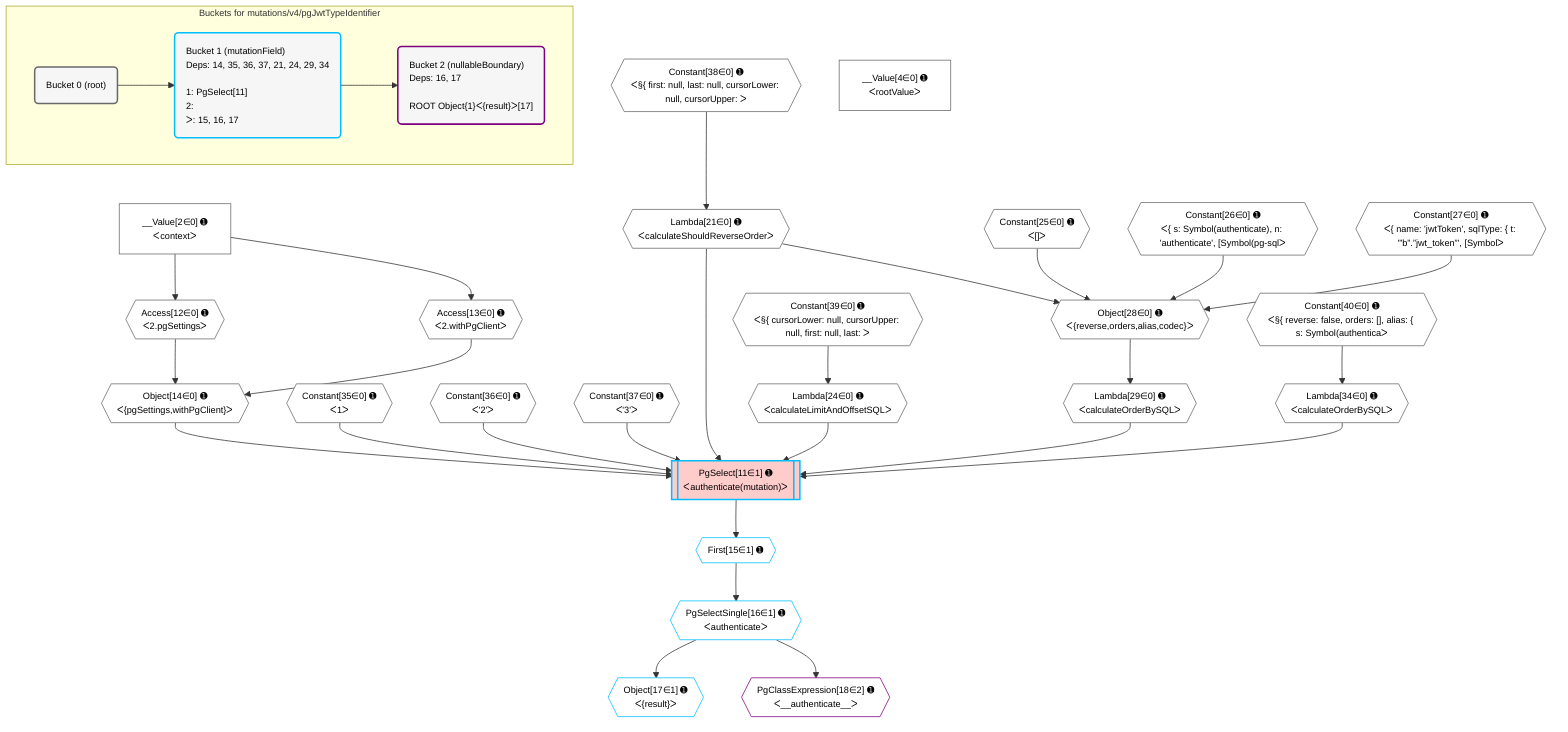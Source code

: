 %%{init: {'themeVariables': { 'fontSize': '12px'}}}%%
graph TD
    classDef path fill:#eee,stroke:#000,color:#000
    classDef plan fill:#fff,stroke-width:1px,color:#000
    classDef itemplan fill:#fff,stroke-width:2px,color:#000
    classDef unbatchedplan fill:#dff,stroke-width:1px,color:#000
    classDef sideeffectplan fill:#fcc,stroke-width:2px,color:#000
    classDef bucket fill:#f6f6f6,color:#000,stroke-width:2px,text-align:left


    %% plan dependencies
    Object28{{"Object[28∈0] ➊<br />ᐸ{reverse,orders,alias,codec}ᐳ"}}:::plan
    Lambda21{{"Lambda[21∈0] ➊<br />ᐸcalculateShouldReverseOrderᐳ"}}:::plan
    Constant25{{"Constant[25∈0] ➊<br />ᐸ[]ᐳ"}}:::plan
    Constant26{{"Constant[26∈0] ➊<br />ᐸ{ s: Symbol(authenticate), n: 'authenticate', [Symbol(pg-sqlᐳ"}}:::plan
    Constant27{{"Constant[27∈0] ➊<br />ᐸ{ name: 'jwtToken', sqlType: { t: '”b”.”jwt_token”', [Symbolᐳ"}}:::plan
    Lambda21 & Constant25 & Constant26 & Constant27 --> Object28
    Object14{{"Object[14∈0] ➊<br />ᐸ{pgSettings,withPgClient}ᐳ"}}:::plan
    Access12{{"Access[12∈0] ➊<br />ᐸ2.pgSettingsᐳ"}}:::plan
    Access13{{"Access[13∈0] ➊<br />ᐸ2.withPgClientᐳ"}}:::plan
    Access12 & Access13 --> Object14
    __Value2["__Value[2∈0] ➊<br />ᐸcontextᐳ"]:::plan
    __Value2 --> Access12
    __Value2 --> Access13
    Constant38{{"Constant[38∈0] ➊<br />ᐸ§{ first: null, last: null, cursorLower: null, cursorUpper: ᐳ"}}:::plan
    Constant38 --> Lambda21
    Lambda24{{"Lambda[24∈0] ➊<br />ᐸcalculateLimitAndOffsetSQLᐳ"}}:::plan
    Constant39{{"Constant[39∈0] ➊<br />ᐸ§{ cursorLower: null, cursorUpper: null, first: null, last: ᐳ"}}:::plan
    Constant39 --> Lambda24
    Lambda29{{"Lambda[29∈0] ➊<br />ᐸcalculateOrderBySQLᐳ"}}:::plan
    Object28 --> Lambda29
    Lambda34{{"Lambda[34∈0] ➊<br />ᐸcalculateOrderBySQLᐳ"}}:::plan
    Constant40{{"Constant[40∈0] ➊<br />ᐸ§{ reverse: false, orders: [], alias: { s: Symbol(authenticaᐳ"}}:::plan
    Constant40 --> Lambda34
    __Value4["__Value[4∈0] ➊<br />ᐸrootValueᐳ"]:::plan
    Constant35{{"Constant[35∈0] ➊<br />ᐸ1ᐳ"}}:::plan
    Constant36{{"Constant[36∈0] ➊<br />ᐸ'2'ᐳ"}}:::plan
    Constant37{{"Constant[37∈0] ➊<br />ᐸ'3'ᐳ"}}:::plan
    PgSelect11[["PgSelect[11∈1] ➊<br />ᐸauthenticate(mutation)ᐳ"]]:::sideeffectplan
    Object14 & Constant35 & Constant36 & Constant37 & Lambda21 & Lambda24 & Lambda29 & Lambda34 --> PgSelect11
    First15{{"First[15∈1] ➊"}}:::plan
    PgSelect11 --> First15
    PgSelectSingle16{{"PgSelectSingle[16∈1] ➊<br />ᐸauthenticateᐳ"}}:::plan
    First15 --> PgSelectSingle16
    Object17{{"Object[17∈1] ➊<br />ᐸ{result}ᐳ"}}:::plan
    PgSelectSingle16 --> Object17
    PgClassExpression18{{"PgClassExpression[18∈2] ➊<br />ᐸ__authenticate__ᐳ"}}:::plan
    PgSelectSingle16 --> PgClassExpression18

    %% define steps

    subgraph "Buckets for mutations/v4/pgJwtTypeIdentifier"
    Bucket0("Bucket 0 (root)"):::bucket
    classDef bucket0 stroke:#696969
    class Bucket0,__Value2,__Value4,Access12,Access13,Object14,Lambda21,Lambda24,Constant25,Constant26,Constant27,Object28,Lambda29,Lambda34,Constant35,Constant36,Constant37,Constant38,Constant39,Constant40 bucket0
    Bucket1("Bucket 1 (mutationField)<br />Deps: 14, 35, 36, 37, 21, 24, 29, 34<br /><br />1: PgSelect[11]<br />2: <br />ᐳ: 15, 16, 17"):::bucket
    classDef bucket1 stroke:#00bfff
    class Bucket1,PgSelect11,First15,PgSelectSingle16,Object17 bucket1
    Bucket2("Bucket 2 (nullableBoundary)<br />Deps: 16, 17<br /><br />ROOT Object{1}ᐸ{result}ᐳ[17]"):::bucket
    classDef bucket2 stroke:#7f007f
    class Bucket2,PgClassExpression18 bucket2
    Bucket0 --> Bucket1
    Bucket1 --> Bucket2
    end